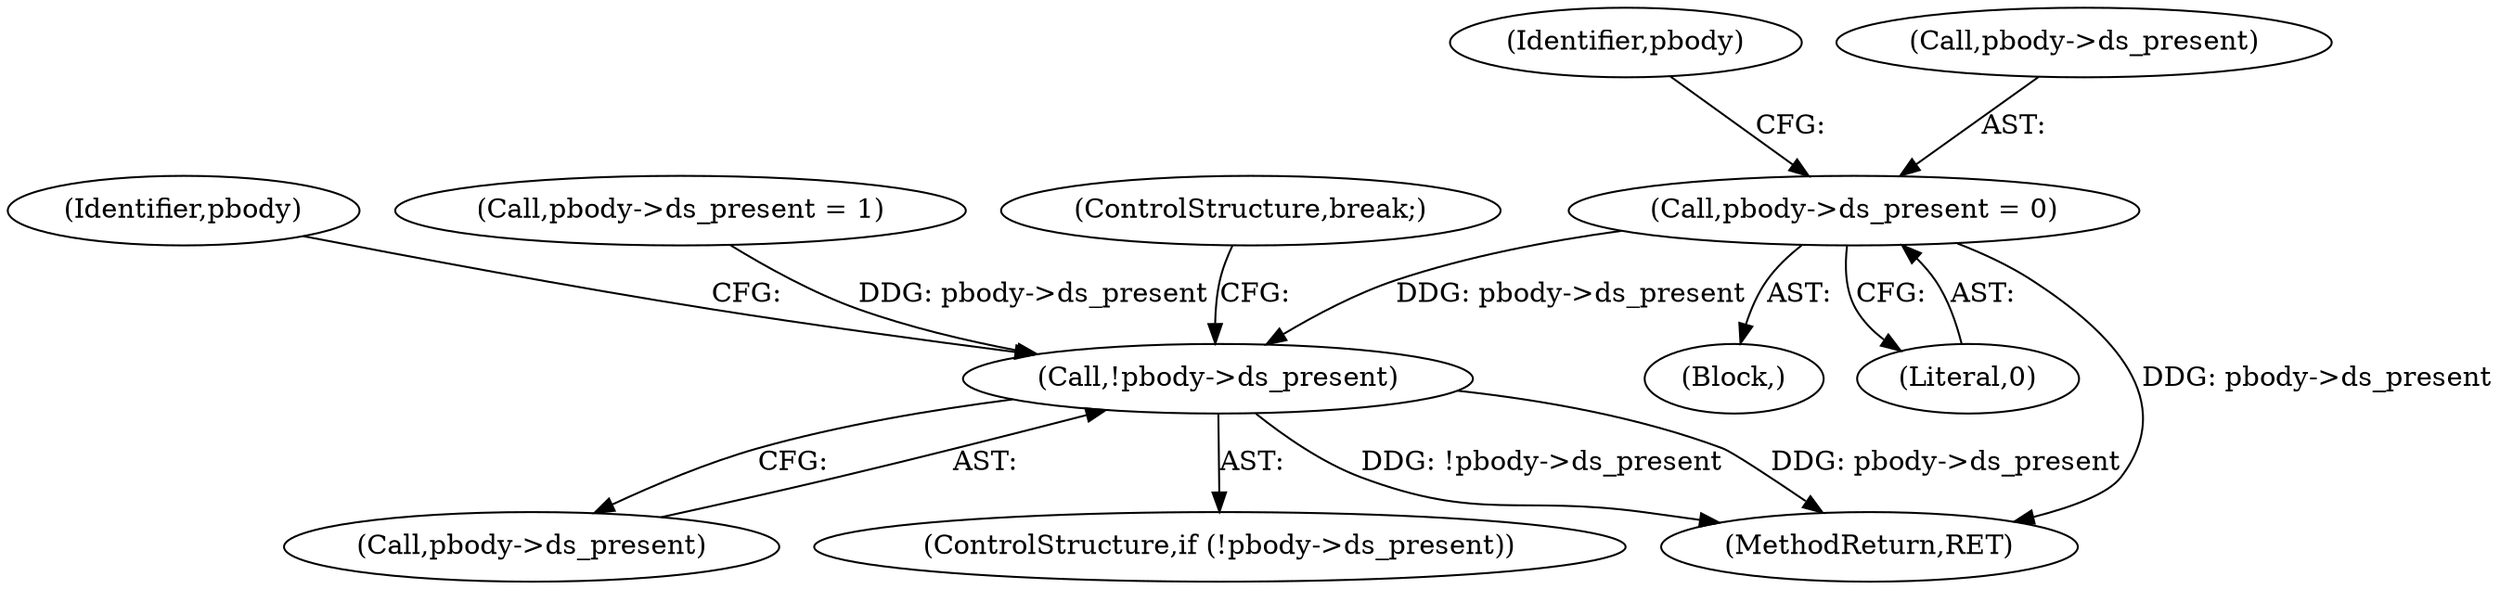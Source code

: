 digraph "0_tcpdump_5edf405d7ed9fc92f4f43e8a3d44baa4c6387562@pointer" {
"1000139" [label="(Call,pbody->ds_present = 0)"];
"1000494" [label="(Call,!pbody->ds_present)"];
"1000495" [label="(Call,pbody->ds_present)"];
"1000501" [label="(Identifier,pbody)"];
"1000116" [label="(Block,)"];
"1000494" [label="(Call,!pbody->ds_present)"];
"1000139" [label="(Call,pbody->ds_present = 0)"];
"1000493" [label="(ControlStructure,if (!pbody->ds_present))"];
"1000143" [label="(Literal,0)"];
"1000702" [label="(MethodReturn,RET)"];
"1000504" [label="(Call,pbody->ds_present = 1)"];
"1000146" [label="(Identifier,pbody)"];
"1000509" [label="(ControlStructure,break;)"];
"1000140" [label="(Call,pbody->ds_present)"];
"1000139" -> "1000116"  [label="AST: "];
"1000139" -> "1000143"  [label="CFG: "];
"1000140" -> "1000139"  [label="AST: "];
"1000143" -> "1000139"  [label="AST: "];
"1000146" -> "1000139"  [label="CFG: "];
"1000139" -> "1000702"  [label="DDG: pbody->ds_present"];
"1000139" -> "1000494"  [label="DDG: pbody->ds_present"];
"1000494" -> "1000493"  [label="AST: "];
"1000494" -> "1000495"  [label="CFG: "];
"1000495" -> "1000494"  [label="AST: "];
"1000501" -> "1000494"  [label="CFG: "];
"1000509" -> "1000494"  [label="CFG: "];
"1000494" -> "1000702"  [label="DDG: !pbody->ds_present"];
"1000494" -> "1000702"  [label="DDG: pbody->ds_present"];
"1000504" -> "1000494"  [label="DDG: pbody->ds_present"];
}
